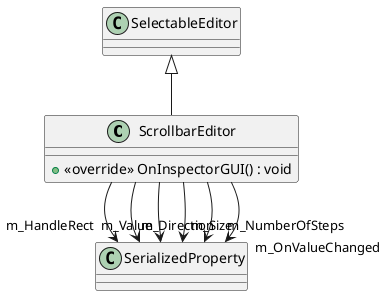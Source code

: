 @startuml
class ScrollbarEditor {
    + <<override>> OnInspectorGUI() : void
}
SelectableEditor <|-- ScrollbarEditor
ScrollbarEditor --> "m_HandleRect" SerializedProperty
ScrollbarEditor --> "m_Direction" SerializedProperty
ScrollbarEditor --> "m_Value" SerializedProperty
ScrollbarEditor --> "m_Size" SerializedProperty
ScrollbarEditor --> "m_NumberOfSteps" SerializedProperty
ScrollbarEditor --> "m_OnValueChanged" SerializedProperty
@enduml
